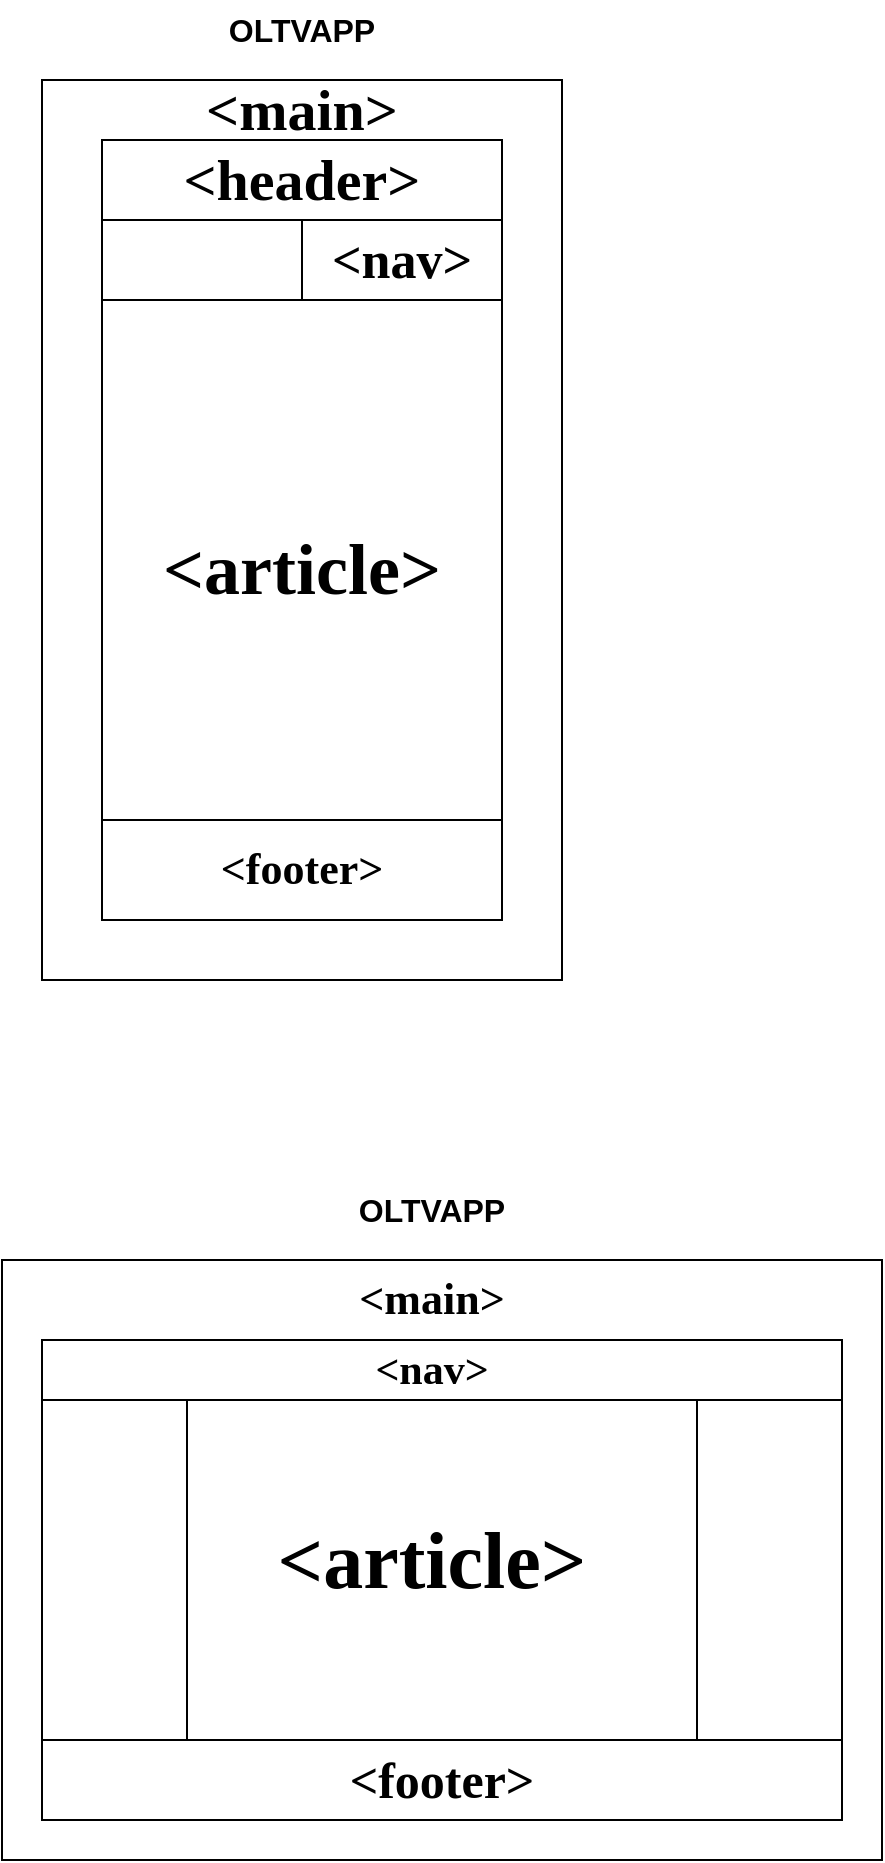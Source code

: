 <mxfile version="21.7.5" type="device">
  <diagram name="1 oldal" id="FoHJtfpk4mD4vQdHSntj">
    <mxGraphModel dx="1050" dy="542" grid="1" gridSize="10" guides="1" tooltips="1" connect="1" arrows="1" fold="1" page="1" pageScale="1" pageWidth="827" pageHeight="1169" math="0" shadow="0">
      <root>
        <mxCell id="0" />
        <mxCell id="1" parent="0" />
        <mxCell id="K2ize6QH4zS8st8_mUGp-2" value="" style="rounded=0;whiteSpace=wrap;html=1;direction=south;" parent="1" vertex="1">
          <mxGeometry x="260" y="70" width="260" height="450" as="geometry" />
        </mxCell>
        <mxCell id="K2ize6QH4zS8st8_mUGp-3" value="" style="rounded=0;whiteSpace=wrap;html=1;direction=south;fontSize=15;" parent="1" vertex="1">
          <mxGeometry x="290" y="100" width="200" height="390" as="geometry" />
        </mxCell>
        <mxCell id="K2ize6QH4zS8st8_mUGp-4" value="&amp;lt;main&amp;gt;" style="text;html=1;strokeColor=none;fillColor=none;align=center;verticalAlign=middle;whiteSpace=wrap;rounded=0;fontSize=29;fontStyle=1;fontFamily=Times New Roman;" parent="1" vertex="1">
          <mxGeometry x="360" y="70" width="60" height="30" as="geometry" />
        </mxCell>
        <mxCell id="K2ize6QH4zS8st8_mUGp-5" value="&amp;lt;header&amp;gt;" style="rounded=0;whiteSpace=wrap;html=1;fontSize=29;fontStyle=1;fontFamily=Times New Roman;" parent="1" vertex="1">
          <mxGeometry x="290" y="100" width="200" height="40" as="geometry" />
        </mxCell>
        <mxCell id="K2ize6QH4zS8st8_mUGp-6" value="&amp;lt;nav&amp;gt;" style="rounded=0;whiteSpace=wrap;html=1;fontSize=26;fontStyle=1;fontFamily=Times New Roman;" parent="1" vertex="1">
          <mxGeometry x="390" y="140" width="100" height="40" as="geometry" />
        </mxCell>
        <mxCell id="K2ize6QH4zS8st8_mUGp-7" value="" style="rounded=0;whiteSpace=wrap;html=1;fontSize=28;fontStyle=1" parent="1" vertex="1">
          <mxGeometry x="290" y="180" width="200" height="260" as="geometry" />
        </mxCell>
        <mxCell id="K2ize6QH4zS8st8_mUGp-8" value="&amp;lt;footer&amp;gt;" style="text;html=1;strokeColor=none;fillColor=none;align=center;verticalAlign=middle;whiteSpace=wrap;rounded=0;fontSize=22;fontStyle=1;fontFamily=Times New Roman;" parent="1" vertex="1">
          <mxGeometry x="360" y="450" width="60" height="30" as="geometry" />
        </mxCell>
        <mxCell id="K2ize6QH4zS8st8_mUGp-9" value="OLTVAPP" style="text;html=1;strokeColor=none;fillColor=none;align=center;verticalAlign=middle;whiteSpace=wrap;rounded=0;fontSize=16;fontStyle=1" parent="1" vertex="1">
          <mxGeometry x="320" y="30" width="140" height="30" as="geometry" />
        </mxCell>
        <mxCell id="K2ize6QH4zS8st8_mUGp-16" value="&amp;lt;article&amp;gt;" style="text;html=1;strokeColor=none;fillColor=none;align=center;verticalAlign=middle;whiteSpace=wrap;rounded=0;fontSize=36;fontStyle=1;fontFamily=Times New Roman;" parent="1" vertex="1">
          <mxGeometry x="290" y="290" width="200" height="50" as="geometry" />
        </mxCell>
        <mxCell id="jU3jEppZw86cVo2aGZwy-1" value="" style="rounded=0;whiteSpace=wrap;html=1;fontFamily=Times New Roman;" parent="1" vertex="1">
          <mxGeometry x="240" y="660" width="440" height="300" as="geometry" />
        </mxCell>
        <mxCell id="jU3jEppZw86cVo2aGZwy-2" value="" style="rounded=0;whiteSpace=wrap;html=1;" parent="1" vertex="1">
          <mxGeometry x="260" y="700" width="400" height="240" as="geometry" />
        </mxCell>
        <mxCell id="jU3jEppZw86cVo2aGZwy-3" value="&amp;lt;main&amp;gt;" style="text;html=1;strokeColor=none;fillColor=none;align=center;verticalAlign=middle;whiteSpace=wrap;rounded=0;fontSize=22;fontStyle=1;fontFamily=Times New Roman;" parent="1" vertex="1">
          <mxGeometry x="420" y="660" width="70" height="40" as="geometry" />
        </mxCell>
        <mxCell id="jU3jEppZw86cVo2aGZwy-4" value="" style="rounded=0;whiteSpace=wrap;html=1;" parent="1" vertex="1">
          <mxGeometry x="260" y="700" width="400" height="30" as="geometry" />
        </mxCell>
        <mxCell id="jU3jEppZw86cVo2aGZwy-5" value="&amp;lt;nav&amp;gt;" style="text;html=1;strokeColor=none;fillColor=none;align=center;verticalAlign=middle;whiteSpace=wrap;rounded=0;fontSize=21;fontStyle=1;fontFamily=Times New Roman;" parent="1" vertex="1">
          <mxGeometry x="425" y="700" width="60" height="30" as="geometry" />
        </mxCell>
        <mxCell id="jU3jEppZw86cVo2aGZwy-6" value="" style="rounded=0;whiteSpace=wrap;html=1;" parent="1" vertex="1">
          <mxGeometry x="332.5" y="730" width="255" height="170" as="geometry" />
        </mxCell>
        <mxCell id="jU3jEppZw86cVo2aGZwy-7" value="&amp;lt;article&amp;gt;" style="text;html=1;strokeColor=none;fillColor=none;align=center;verticalAlign=middle;whiteSpace=wrap;rounded=0;fontSize=40;fontStyle=1;fontFamily=Times New Roman;" parent="1" vertex="1">
          <mxGeometry x="425" y="795" width="60" height="30" as="geometry" />
        </mxCell>
        <mxCell id="jU3jEppZw86cVo2aGZwy-8" value="&amp;lt;footer&amp;gt;" style="rounded=0;whiteSpace=wrap;html=1;fontSize=25;fontStyle=1;fontFamily=Times New Roman;" parent="1" vertex="1">
          <mxGeometry x="260" y="900" width="400" height="40" as="geometry" />
        </mxCell>
        <mxCell id="9Q7fzGDpLvfKLdtfy6R6-4" value="OLTVAPP" style="text;html=1;strokeColor=none;fillColor=none;align=center;verticalAlign=middle;whiteSpace=wrap;rounded=0;fontSize=16;fontStyle=1" vertex="1" parent="1">
          <mxGeometry x="385" y="620" width="140" height="30" as="geometry" />
        </mxCell>
      </root>
    </mxGraphModel>
  </diagram>
</mxfile>
